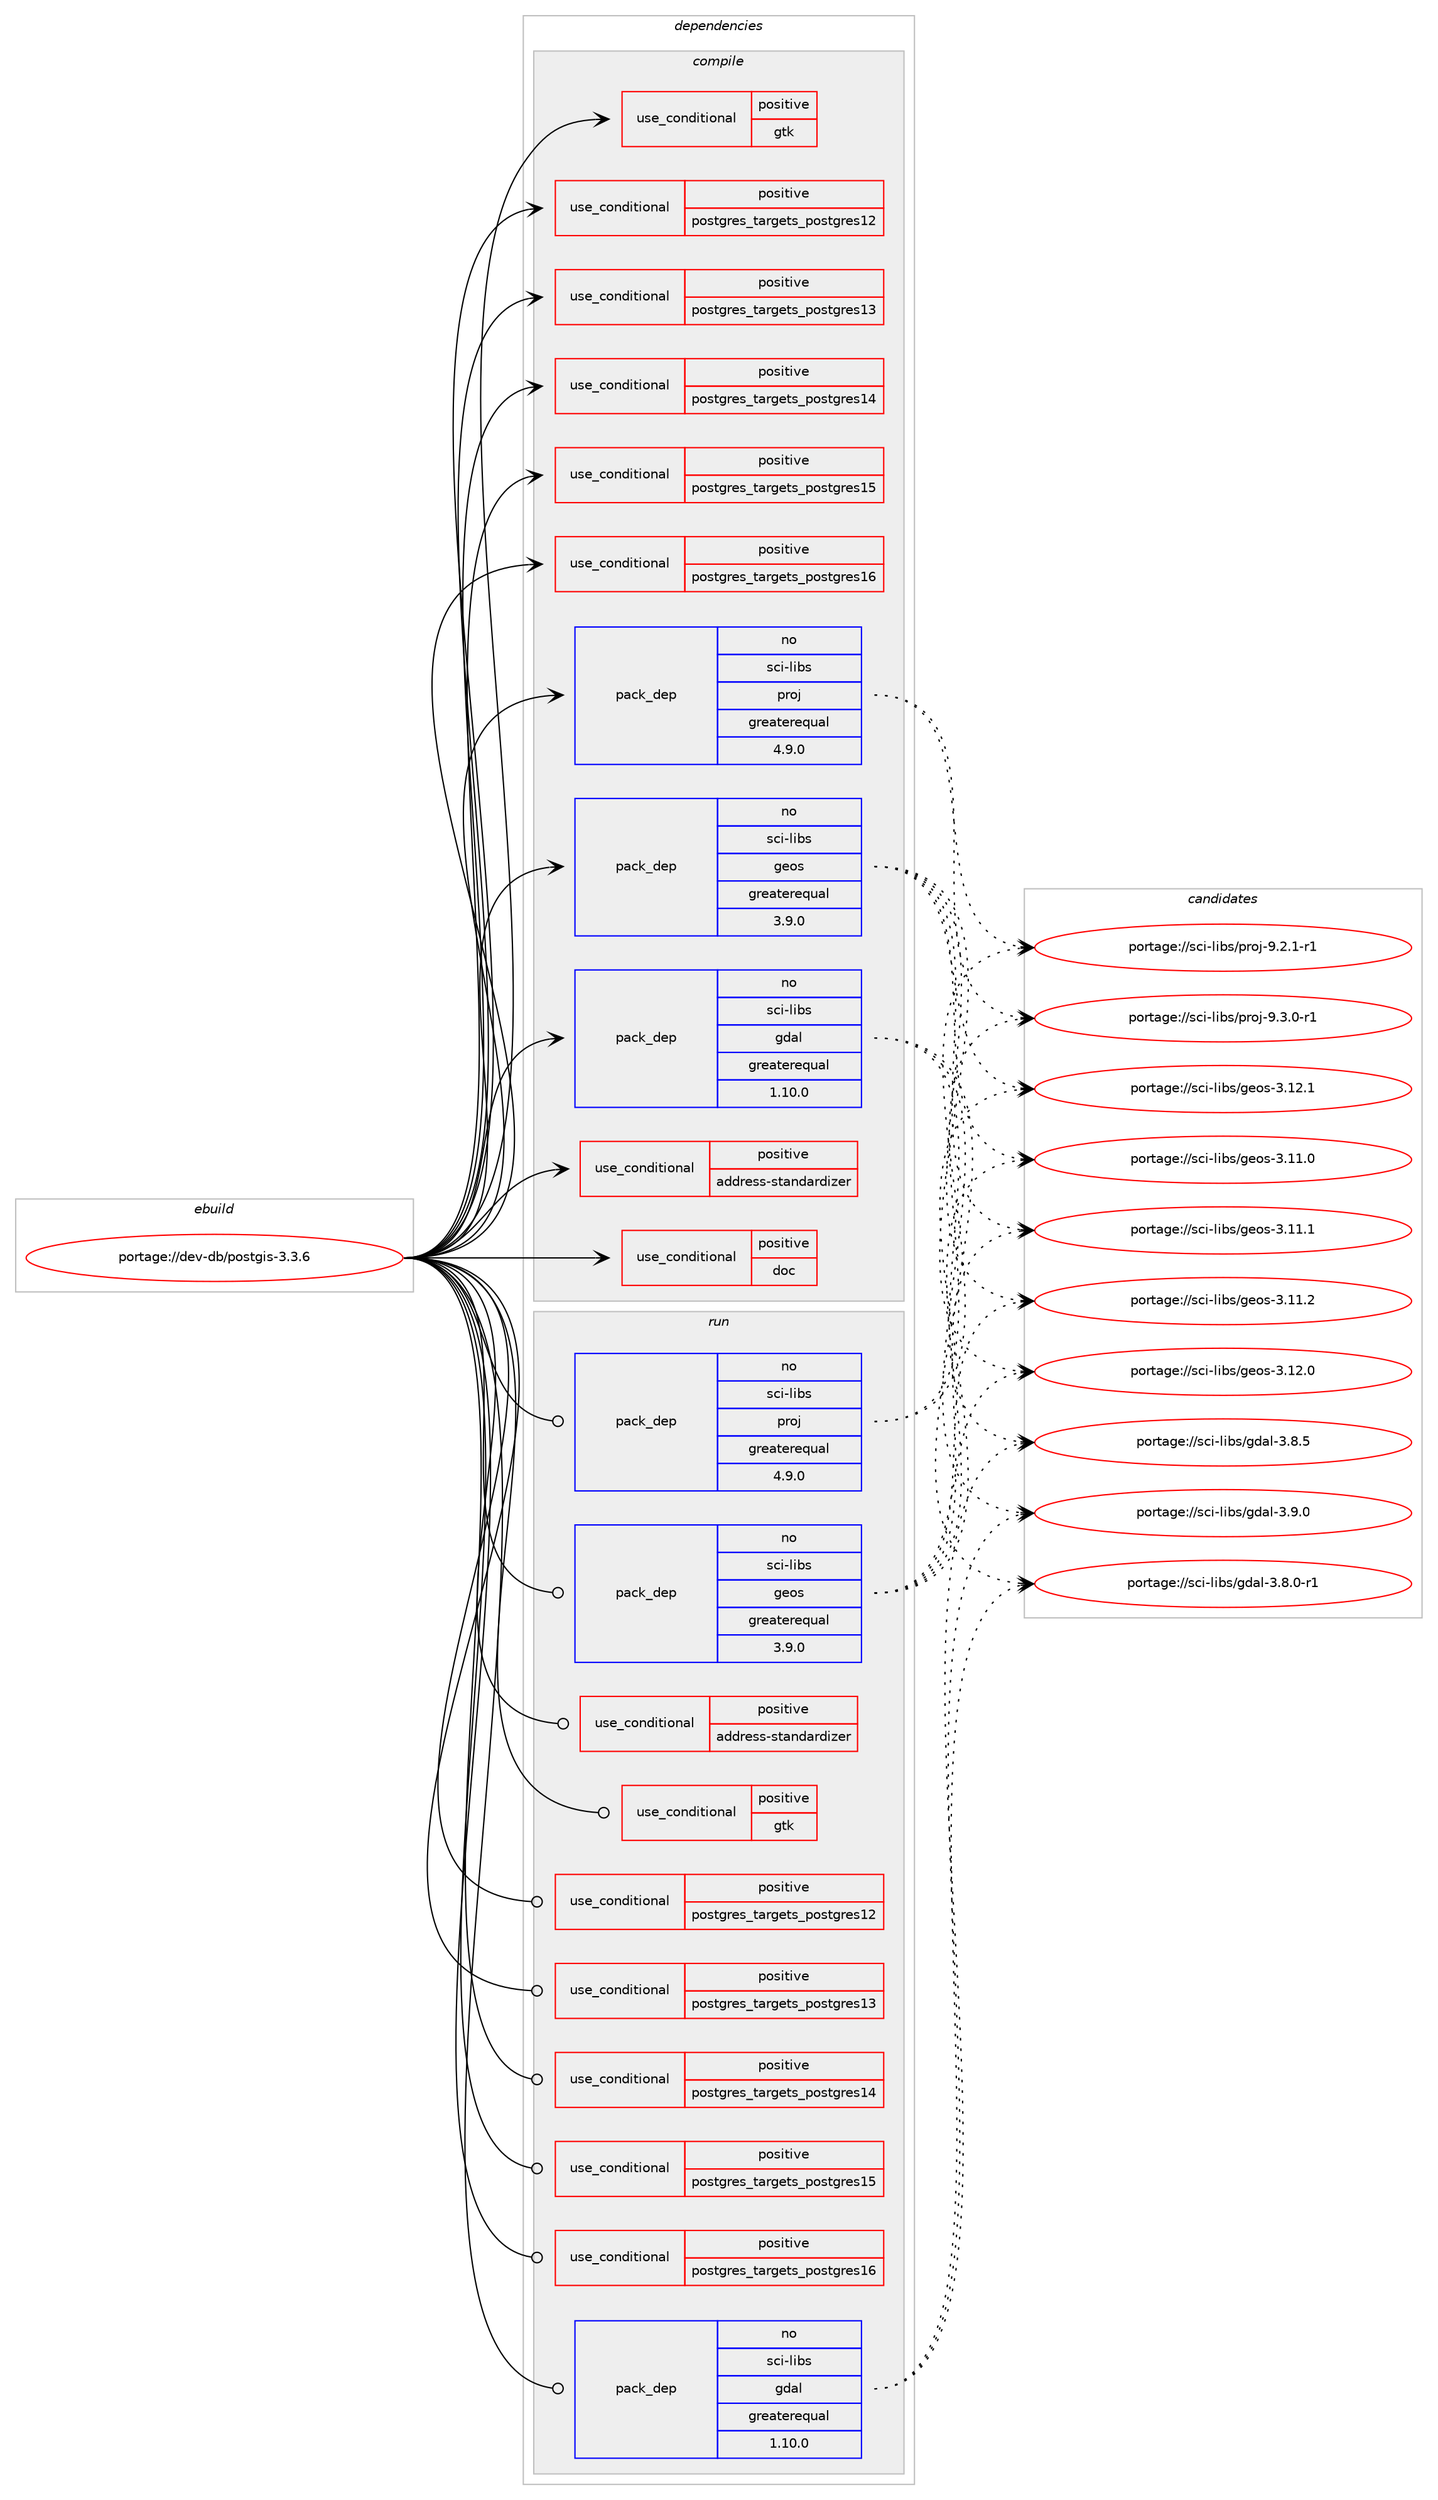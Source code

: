 digraph prolog {

# *************
# Graph options
# *************

newrank=true;
concentrate=true;
compound=true;
graph [rankdir=LR,fontname=Helvetica,fontsize=10,ranksep=1.5];#, ranksep=2.5, nodesep=0.2];
edge  [arrowhead=vee];
node  [fontname=Helvetica,fontsize=10];

# **********
# The ebuild
# **********

subgraph cluster_leftcol {
color=gray;
rank=same;
label=<<i>ebuild</i>>;
id [label="portage://dev-db/postgis-3.3.6", color=red, width=4, href="../dev-db/postgis-3.3.6.svg"];
}

# ****************
# The dependencies
# ****************

subgraph cluster_midcol {
color=gray;
label=<<i>dependencies</i>>;
subgraph cluster_compile {
fillcolor="#eeeeee";
style=filled;
label=<<i>compile</i>>;
subgraph cond17689 {
dependency31494 [label=<<TABLE BORDER="0" CELLBORDER="1" CELLSPACING="0" CELLPADDING="4"><TR><TD ROWSPAN="3" CELLPADDING="10">use_conditional</TD></TR><TR><TD>positive</TD></TR><TR><TD>address-standardizer</TD></TR></TABLE>>, shape=none, color=red];
# *** BEGIN UNKNOWN DEPENDENCY TYPE (TODO) ***
# dependency31494 -> package_dependency(portage://dev-db/postgis-3.3.6,install,no,dev-libs,libpcre2,none,[,,],[],[])
# *** END UNKNOWN DEPENDENCY TYPE (TODO) ***

}
id:e -> dependency31494:w [weight=20,style="solid",arrowhead="vee"];
subgraph cond17690 {
dependency31495 [label=<<TABLE BORDER="0" CELLBORDER="1" CELLSPACING="0" CELLPADDING="4"><TR><TD ROWSPAN="3" CELLPADDING="10">use_conditional</TD></TR><TR><TD>positive</TD></TR><TR><TD>doc</TD></TR></TABLE>>, shape=none, color=red];
# *** BEGIN UNKNOWN DEPENDENCY TYPE (TODO) ***
# dependency31495 -> package_dependency(portage://dev-db/postgis-3.3.6,install,no,app-text,docbook-xsl-stylesheets,none,[,,],[],[])
# *** END UNKNOWN DEPENDENCY TYPE (TODO) ***

# *** BEGIN UNKNOWN DEPENDENCY TYPE (TODO) ***
# dependency31495 -> package_dependency(portage://dev-db/postgis-3.3.6,install,no,app-text,docbook-xml-dtd,none,[,,],[slot(4.5)],[])
# *** END UNKNOWN DEPENDENCY TYPE (TODO) ***

# *** BEGIN UNKNOWN DEPENDENCY TYPE (TODO) ***
# dependency31495 -> package_dependency(portage://dev-db/postgis-3.3.6,install,no,dev-libs,libxslt,none,[,,],[],[])
# *** END UNKNOWN DEPENDENCY TYPE (TODO) ***

# *** BEGIN UNKNOWN DEPENDENCY TYPE (TODO) ***
# dependency31495 -> package_dependency(portage://dev-db/postgis-3.3.6,install,no,virtual,imagemagick-tools,none,[,,],[],[use(enable(png),none)])
# *** END UNKNOWN DEPENDENCY TYPE (TODO) ***

}
id:e -> dependency31495:w [weight=20,style="solid",arrowhead="vee"];
subgraph cond17691 {
dependency31496 [label=<<TABLE BORDER="0" CELLBORDER="1" CELLSPACING="0" CELLPADDING="4"><TR><TD ROWSPAN="3" CELLPADDING="10">use_conditional</TD></TR><TR><TD>positive</TD></TR><TR><TD>gtk</TD></TR></TABLE>>, shape=none, color=red];
# *** BEGIN UNKNOWN DEPENDENCY TYPE (TODO) ***
# dependency31496 -> package_dependency(portage://dev-db/postgis-3.3.6,install,no,x11-libs,gtk+,none,[,,],[slot(2)],[])
# *** END UNKNOWN DEPENDENCY TYPE (TODO) ***

}
id:e -> dependency31496:w [weight=20,style="solid",arrowhead="vee"];
subgraph cond17692 {
dependency31497 [label=<<TABLE BORDER="0" CELLBORDER="1" CELLSPACING="0" CELLPADDING="4"><TR><TD ROWSPAN="3" CELLPADDING="10">use_conditional</TD></TR><TR><TD>positive</TD></TR><TR><TD>postgres_targets_postgres12</TD></TR></TABLE>>, shape=none, color=red];
# *** BEGIN UNKNOWN DEPENDENCY TYPE (TODO) ***
# dependency31497 -> package_dependency(portage://dev-db/postgis-3.3.6,install,no,dev-db,postgresql,none,[,,],[slot(12),equal],[use(enable(server),none)])
# *** END UNKNOWN DEPENDENCY TYPE (TODO) ***

}
id:e -> dependency31497:w [weight=20,style="solid",arrowhead="vee"];
subgraph cond17693 {
dependency31498 [label=<<TABLE BORDER="0" CELLBORDER="1" CELLSPACING="0" CELLPADDING="4"><TR><TD ROWSPAN="3" CELLPADDING="10">use_conditional</TD></TR><TR><TD>positive</TD></TR><TR><TD>postgres_targets_postgres13</TD></TR></TABLE>>, shape=none, color=red];
# *** BEGIN UNKNOWN DEPENDENCY TYPE (TODO) ***
# dependency31498 -> package_dependency(portage://dev-db/postgis-3.3.6,install,no,dev-db,postgresql,none,[,,],[slot(13),equal],[use(enable(server),none)])
# *** END UNKNOWN DEPENDENCY TYPE (TODO) ***

}
id:e -> dependency31498:w [weight=20,style="solid",arrowhead="vee"];
subgraph cond17694 {
dependency31499 [label=<<TABLE BORDER="0" CELLBORDER="1" CELLSPACING="0" CELLPADDING="4"><TR><TD ROWSPAN="3" CELLPADDING="10">use_conditional</TD></TR><TR><TD>positive</TD></TR><TR><TD>postgres_targets_postgres14</TD></TR></TABLE>>, shape=none, color=red];
# *** BEGIN UNKNOWN DEPENDENCY TYPE (TODO) ***
# dependency31499 -> package_dependency(portage://dev-db/postgis-3.3.6,install,no,dev-db,postgresql,none,[,,],[slot(14),equal],[use(enable(server),none)])
# *** END UNKNOWN DEPENDENCY TYPE (TODO) ***

}
id:e -> dependency31499:w [weight=20,style="solid",arrowhead="vee"];
subgraph cond17695 {
dependency31500 [label=<<TABLE BORDER="0" CELLBORDER="1" CELLSPACING="0" CELLPADDING="4"><TR><TD ROWSPAN="3" CELLPADDING="10">use_conditional</TD></TR><TR><TD>positive</TD></TR><TR><TD>postgres_targets_postgres15</TD></TR></TABLE>>, shape=none, color=red];
# *** BEGIN UNKNOWN DEPENDENCY TYPE (TODO) ***
# dependency31500 -> package_dependency(portage://dev-db/postgis-3.3.6,install,no,dev-db,postgresql,none,[,,],[slot(15),equal],[use(enable(server),none)])
# *** END UNKNOWN DEPENDENCY TYPE (TODO) ***

}
id:e -> dependency31500:w [weight=20,style="solid",arrowhead="vee"];
subgraph cond17696 {
dependency31501 [label=<<TABLE BORDER="0" CELLBORDER="1" CELLSPACING="0" CELLPADDING="4"><TR><TD ROWSPAN="3" CELLPADDING="10">use_conditional</TD></TR><TR><TD>positive</TD></TR><TR><TD>postgres_targets_postgres16</TD></TR></TABLE>>, shape=none, color=red];
# *** BEGIN UNKNOWN DEPENDENCY TYPE (TODO) ***
# dependency31501 -> package_dependency(portage://dev-db/postgis-3.3.6,install,no,dev-db,postgresql,none,[,,],[slot(16),equal],[use(enable(server),none)])
# *** END UNKNOWN DEPENDENCY TYPE (TODO) ***

}
id:e -> dependency31501:w [weight=20,style="solid",arrowhead="vee"];
# *** BEGIN UNKNOWN DEPENDENCY TYPE (TODO) ***
# id -> package_dependency(portage://dev-db/postgis-3.3.6,install,no,dev-libs,json-c,none,[,,],any_same_slot,[])
# *** END UNKNOWN DEPENDENCY TYPE (TODO) ***

# *** BEGIN UNKNOWN DEPENDENCY TYPE (TODO) ***
# id -> package_dependency(portage://dev-db/postgis-3.3.6,install,no,dev-libs,libxml2,none,[,,],[slot(2)],[])
# *** END UNKNOWN DEPENDENCY TYPE (TODO) ***

# *** BEGIN UNKNOWN DEPENDENCY TYPE (TODO) ***
# id -> package_dependency(portage://dev-db/postgis-3.3.6,install,no,dev-libs,protobuf-c,none,[,,],any_same_slot,[])
# *** END UNKNOWN DEPENDENCY TYPE (TODO) ***

subgraph pack12888 {
dependency31502 [label=<<TABLE BORDER="0" CELLBORDER="1" CELLSPACING="0" CELLPADDING="4" WIDTH="220"><TR><TD ROWSPAN="6" CELLPADDING="30">pack_dep</TD></TR><TR><TD WIDTH="110">no</TD></TR><TR><TD>sci-libs</TD></TR><TR><TD>gdal</TD></TR><TR><TD>greaterequal</TD></TR><TR><TD>1.10.0</TD></TR></TABLE>>, shape=none, color=blue];
}
id:e -> dependency31502:w [weight=20,style="solid",arrowhead="vee"];
subgraph pack12889 {
dependency31503 [label=<<TABLE BORDER="0" CELLBORDER="1" CELLSPACING="0" CELLPADDING="4" WIDTH="220"><TR><TD ROWSPAN="6" CELLPADDING="30">pack_dep</TD></TR><TR><TD WIDTH="110">no</TD></TR><TR><TD>sci-libs</TD></TR><TR><TD>geos</TD></TR><TR><TD>greaterequal</TD></TR><TR><TD>3.9.0</TD></TR></TABLE>>, shape=none, color=blue];
}
id:e -> dependency31503:w [weight=20,style="solid",arrowhead="vee"];
subgraph pack12890 {
dependency31504 [label=<<TABLE BORDER="0" CELLBORDER="1" CELLSPACING="0" CELLPADDING="4" WIDTH="220"><TR><TD ROWSPAN="6" CELLPADDING="30">pack_dep</TD></TR><TR><TD WIDTH="110">no</TD></TR><TR><TD>sci-libs</TD></TR><TR><TD>proj</TD></TR><TR><TD>greaterequal</TD></TR><TR><TD>4.9.0</TD></TR></TABLE>>, shape=none, color=blue];
}
id:e -> dependency31504:w [weight=20,style="solid",arrowhead="vee"];
# *** BEGIN UNKNOWN DEPENDENCY TYPE (TODO) ***
# id -> package_dependency(portage://dev-db/postgis-3.3.6,install,no,virtual,pkgconfig,none,[,,],[],[])
# *** END UNKNOWN DEPENDENCY TYPE (TODO) ***

}
subgraph cluster_compileandrun {
fillcolor="#eeeeee";
style=filled;
label=<<i>compile and run</i>>;
}
subgraph cluster_run {
fillcolor="#eeeeee";
style=filled;
label=<<i>run</i>>;
subgraph cond17697 {
dependency31505 [label=<<TABLE BORDER="0" CELLBORDER="1" CELLSPACING="0" CELLPADDING="4"><TR><TD ROWSPAN="3" CELLPADDING="10">use_conditional</TD></TR><TR><TD>positive</TD></TR><TR><TD>address-standardizer</TD></TR></TABLE>>, shape=none, color=red];
# *** BEGIN UNKNOWN DEPENDENCY TYPE (TODO) ***
# dependency31505 -> package_dependency(portage://dev-db/postgis-3.3.6,run,no,dev-libs,libpcre2,none,[,,],[],[])
# *** END UNKNOWN DEPENDENCY TYPE (TODO) ***

}
id:e -> dependency31505:w [weight=20,style="solid",arrowhead="odot"];
subgraph cond17698 {
dependency31506 [label=<<TABLE BORDER="0" CELLBORDER="1" CELLSPACING="0" CELLPADDING="4"><TR><TD ROWSPAN="3" CELLPADDING="10">use_conditional</TD></TR><TR><TD>positive</TD></TR><TR><TD>gtk</TD></TR></TABLE>>, shape=none, color=red];
# *** BEGIN UNKNOWN DEPENDENCY TYPE (TODO) ***
# dependency31506 -> package_dependency(portage://dev-db/postgis-3.3.6,run,no,x11-libs,gtk+,none,[,,],[slot(2)],[])
# *** END UNKNOWN DEPENDENCY TYPE (TODO) ***

}
id:e -> dependency31506:w [weight=20,style="solid",arrowhead="odot"];
subgraph cond17699 {
dependency31507 [label=<<TABLE BORDER="0" CELLBORDER="1" CELLSPACING="0" CELLPADDING="4"><TR><TD ROWSPAN="3" CELLPADDING="10">use_conditional</TD></TR><TR><TD>positive</TD></TR><TR><TD>postgres_targets_postgres12</TD></TR></TABLE>>, shape=none, color=red];
# *** BEGIN UNKNOWN DEPENDENCY TYPE (TODO) ***
# dependency31507 -> package_dependency(portage://dev-db/postgis-3.3.6,run,no,dev-db,postgresql,none,[,,],[slot(12),equal],[use(enable(server),none)])
# *** END UNKNOWN DEPENDENCY TYPE (TODO) ***

}
id:e -> dependency31507:w [weight=20,style="solid",arrowhead="odot"];
subgraph cond17700 {
dependency31508 [label=<<TABLE BORDER="0" CELLBORDER="1" CELLSPACING="0" CELLPADDING="4"><TR><TD ROWSPAN="3" CELLPADDING="10">use_conditional</TD></TR><TR><TD>positive</TD></TR><TR><TD>postgres_targets_postgres13</TD></TR></TABLE>>, shape=none, color=red];
# *** BEGIN UNKNOWN DEPENDENCY TYPE (TODO) ***
# dependency31508 -> package_dependency(portage://dev-db/postgis-3.3.6,run,no,dev-db,postgresql,none,[,,],[slot(13),equal],[use(enable(server),none)])
# *** END UNKNOWN DEPENDENCY TYPE (TODO) ***

}
id:e -> dependency31508:w [weight=20,style="solid",arrowhead="odot"];
subgraph cond17701 {
dependency31509 [label=<<TABLE BORDER="0" CELLBORDER="1" CELLSPACING="0" CELLPADDING="4"><TR><TD ROWSPAN="3" CELLPADDING="10">use_conditional</TD></TR><TR><TD>positive</TD></TR><TR><TD>postgres_targets_postgres14</TD></TR></TABLE>>, shape=none, color=red];
# *** BEGIN UNKNOWN DEPENDENCY TYPE (TODO) ***
# dependency31509 -> package_dependency(portage://dev-db/postgis-3.3.6,run,no,dev-db,postgresql,none,[,,],[slot(14),equal],[use(enable(server),none)])
# *** END UNKNOWN DEPENDENCY TYPE (TODO) ***

}
id:e -> dependency31509:w [weight=20,style="solid",arrowhead="odot"];
subgraph cond17702 {
dependency31510 [label=<<TABLE BORDER="0" CELLBORDER="1" CELLSPACING="0" CELLPADDING="4"><TR><TD ROWSPAN="3" CELLPADDING="10">use_conditional</TD></TR><TR><TD>positive</TD></TR><TR><TD>postgres_targets_postgres15</TD></TR></TABLE>>, shape=none, color=red];
# *** BEGIN UNKNOWN DEPENDENCY TYPE (TODO) ***
# dependency31510 -> package_dependency(portage://dev-db/postgis-3.3.6,run,no,dev-db,postgresql,none,[,,],[slot(15),equal],[use(enable(server),none)])
# *** END UNKNOWN DEPENDENCY TYPE (TODO) ***

}
id:e -> dependency31510:w [weight=20,style="solid",arrowhead="odot"];
subgraph cond17703 {
dependency31511 [label=<<TABLE BORDER="0" CELLBORDER="1" CELLSPACING="0" CELLPADDING="4"><TR><TD ROWSPAN="3" CELLPADDING="10">use_conditional</TD></TR><TR><TD>positive</TD></TR><TR><TD>postgres_targets_postgres16</TD></TR></TABLE>>, shape=none, color=red];
# *** BEGIN UNKNOWN DEPENDENCY TYPE (TODO) ***
# dependency31511 -> package_dependency(portage://dev-db/postgis-3.3.6,run,no,dev-db,postgresql,none,[,,],[slot(16),equal],[use(enable(server),none)])
# *** END UNKNOWN DEPENDENCY TYPE (TODO) ***

}
id:e -> dependency31511:w [weight=20,style="solid",arrowhead="odot"];
# *** BEGIN UNKNOWN DEPENDENCY TYPE (TODO) ***
# id -> package_dependency(portage://dev-db/postgis-3.3.6,run,no,dev-libs,json-c,none,[,,],any_same_slot,[])
# *** END UNKNOWN DEPENDENCY TYPE (TODO) ***

# *** BEGIN UNKNOWN DEPENDENCY TYPE (TODO) ***
# id -> package_dependency(portage://dev-db/postgis-3.3.6,run,no,dev-libs,libxml2,none,[,,],[slot(2)],[])
# *** END UNKNOWN DEPENDENCY TYPE (TODO) ***

# *** BEGIN UNKNOWN DEPENDENCY TYPE (TODO) ***
# id -> package_dependency(portage://dev-db/postgis-3.3.6,run,no,dev-libs,protobuf-c,none,[,,],any_same_slot,[])
# *** END UNKNOWN DEPENDENCY TYPE (TODO) ***

subgraph pack12891 {
dependency31512 [label=<<TABLE BORDER="0" CELLBORDER="1" CELLSPACING="0" CELLPADDING="4" WIDTH="220"><TR><TD ROWSPAN="6" CELLPADDING="30">pack_dep</TD></TR><TR><TD WIDTH="110">no</TD></TR><TR><TD>sci-libs</TD></TR><TR><TD>gdal</TD></TR><TR><TD>greaterequal</TD></TR><TR><TD>1.10.0</TD></TR></TABLE>>, shape=none, color=blue];
}
id:e -> dependency31512:w [weight=20,style="solid",arrowhead="odot"];
subgraph pack12892 {
dependency31513 [label=<<TABLE BORDER="0" CELLBORDER="1" CELLSPACING="0" CELLPADDING="4" WIDTH="220"><TR><TD ROWSPAN="6" CELLPADDING="30">pack_dep</TD></TR><TR><TD WIDTH="110">no</TD></TR><TR><TD>sci-libs</TD></TR><TR><TD>geos</TD></TR><TR><TD>greaterequal</TD></TR><TR><TD>3.9.0</TD></TR></TABLE>>, shape=none, color=blue];
}
id:e -> dependency31513:w [weight=20,style="solid",arrowhead="odot"];
subgraph pack12893 {
dependency31514 [label=<<TABLE BORDER="0" CELLBORDER="1" CELLSPACING="0" CELLPADDING="4" WIDTH="220"><TR><TD ROWSPAN="6" CELLPADDING="30">pack_dep</TD></TR><TR><TD WIDTH="110">no</TD></TR><TR><TD>sci-libs</TD></TR><TR><TD>proj</TD></TR><TR><TD>greaterequal</TD></TR><TR><TD>4.9.0</TD></TR></TABLE>>, shape=none, color=blue];
}
id:e -> dependency31514:w [weight=20,style="solid",arrowhead="odot"];
}
}

# **************
# The candidates
# **************

subgraph cluster_choices {
rank=same;
color=gray;
label=<<i>candidates</i>>;

subgraph choice12888 {
color=black;
nodesep=1;
choice11599105451081059811547103100971084551465646484511449 [label="portage://sci-libs/gdal-3.8.0-r1", color=red, width=4,href="../sci-libs/gdal-3.8.0-r1.svg"];
choice1159910545108105981154710310097108455146564653 [label="portage://sci-libs/gdal-3.8.5", color=red, width=4,href="../sci-libs/gdal-3.8.5.svg"];
choice1159910545108105981154710310097108455146574648 [label="portage://sci-libs/gdal-3.9.0", color=red, width=4,href="../sci-libs/gdal-3.9.0.svg"];
dependency31502:e -> choice11599105451081059811547103100971084551465646484511449:w [style=dotted,weight="100"];
dependency31502:e -> choice1159910545108105981154710310097108455146564653:w [style=dotted,weight="100"];
dependency31502:e -> choice1159910545108105981154710310097108455146574648:w [style=dotted,weight="100"];
}
subgraph choice12889 {
color=black;
nodesep=1;
choice1159910545108105981154710310111111545514649494648 [label="portage://sci-libs/geos-3.11.0", color=red, width=4,href="../sci-libs/geos-3.11.0.svg"];
choice1159910545108105981154710310111111545514649494649 [label="portage://sci-libs/geos-3.11.1", color=red, width=4,href="../sci-libs/geos-3.11.1.svg"];
choice1159910545108105981154710310111111545514649494650 [label="portage://sci-libs/geos-3.11.2", color=red, width=4,href="../sci-libs/geos-3.11.2.svg"];
choice1159910545108105981154710310111111545514649504648 [label="portage://sci-libs/geos-3.12.0", color=red, width=4,href="../sci-libs/geos-3.12.0.svg"];
choice1159910545108105981154710310111111545514649504649 [label="portage://sci-libs/geos-3.12.1", color=red, width=4,href="../sci-libs/geos-3.12.1.svg"];
dependency31503:e -> choice1159910545108105981154710310111111545514649494648:w [style=dotted,weight="100"];
dependency31503:e -> choice1159910545108105981154710310111111545514649494649:w [style=dotted,weight="100"];
dependency31503:e -> choice1159910545108105981154710310111111545514649494650:w [style=dotted,weight="100"];
dependency31503:e -> choice1159910545108105981154710310111111545514649504648:w [style=dotted,weight="100"];
dependency31503:e -> choice1159910545108105981154710310111111545514649504649:w [style=dotted,weight="100"];
}
subgraph choice12890 {
color=black;
nodesep=1;
choice115991054510810598115471121141111064557465046494511449 [label="portage://sci-libs/proj-9.2.1-r1", color=red, width=4,href="../sci-libs/proj-9.2.1-r1.svg"];
choice115991054510810598115471121141111064557465146484511449 [label="portage://sci-libs/proj-9.3.0-r1", color=red, width=4,href="../sci-libs/proj-9.3.0-r1.svg"];
dependency31504:e -> choice115991054510810598115471121141111064557465046494511449:w [style=dotted,weight="100"];
dependency31504:e -> choice115991054510810598115471121141111064557465146484511449:w [style=dotted,weight="100"];
}
subgraph choice12891 {
color=black;
nodesep=1;
choice11599105451081059811547103100971084551465646484511449 [label="portage://sci-libs/gdal-3.8.0-r1", color=red, width=4,href="../sci-libs/gdal-3.8.0-r1.svg"];
choice1159910545108105981154710310097108455146564653 [label="portage://sci-libs/gdal-3.8.5", color=red, width=4,href="../sci-libs/gdal-3.8.5.svg"];
choice1159910545108105981154710310097108455146574648 [label="portage://sci-libs/gdal-3.9.0", color=red, width=4,href="../sci-libs/gdal-3.9.0.svg"];
dependency31512:e -> choice11599105451081059811547103100971084551465646484511449:w [style=dotted,weight="100"];
dependency31512:e -> choice1159910545108105981154710310097108455146564653:w [style=dotted,weight="100"];
dependency31512:e -> choice1159910545108105981154710310097108455146574648:w [style=dotted,weight="100"];
}
subgraph choice12892 {
color=black;
nodesep=1;
choice1159910545108105981154710310111111545514649494648 [label="portage://sci-libs/geos-3.11.0", color=red, width=4,href="../sci-libs/geos-3.11.0.svg"];
choice1159910545108105981154710310111111545514649494649 [label="portage://sci-libs/geos-3.11.1", color=red, width=4,href="../sci-libs/geos-3.11.1.svg"];
choice1159910545108105981154710310111111545514649494650 [label="portage://sci-libs/geos-3.11.2", color=red, width=4,href="../sci-libs/geos-3.11.2.svg"];
choice1159910545108105981154710310111111545514649504648 [label="portage://sci-libs/geos-3.12.0", color=red, width=4,href="../sci-libs/geos-3.12.0.svg"];
choice1159910545108105981154710310111111545514649504649 [label="portage://sci-libs/geos-3.12.1", color=red, width=4,href="../sci-libs/geos-3.12.1.svg"];
dependency31513:e -> choice1159910545108105981154710310111111545514649494648:w [style=dotted,weight="100"];
dependency31513:e -> choice1159910545108105981154710310111111545514649494649:w [style=dotted,weight="100"];
dependency31513:e -> choice1159910545108105981154710310111111545514649494650:w [style=dotted,weight="100"];
dependency31513:e -> choice1159910545108105981154710310111111545514649504648:w [style=dotted,weight="100"];
dependency31513:e -> choice1159910545108105981154710310111111545514649504649:w [style=dotted,weight="100"];
}
subgraph choice12893 {
color=black;
nodesep=1;
choice115991054510810598115471121141111064557465046494511449 [label="portage://sci-libs/proj-9.2.1-r1", color=red, width=4,href="../sci-libs/proj-9.2.1-r1.svg"];
choice115991054510810598115471121141111064557465146484511449 [label="portage://sci-libs/proj-9.3.0-r1", color=red, width=4,href="../sci-libs/proj-9.3.0-r1.svg"];
dependency31514:e -> choice115991054510810598115471121141111064557465046494511449:w [style=dotted,weight="100"];
dependency31514:e -> choice115991054510810598115471121141111064557465146484511449:w [style=dotted,weight="100"];
}
}

}
